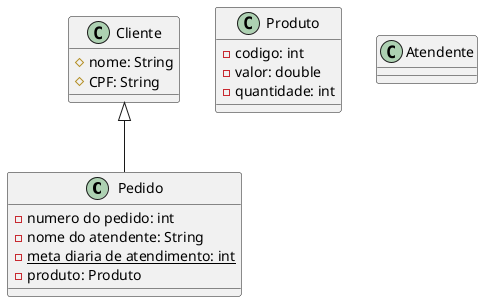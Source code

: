 @startuml
class Pedido extends Cliente {
    -numero do pedido: int
    -nome do atendente: String
    -{static} meta diaria de atendimento: int
    -produto: Produto
}
class Produto {
    -codigo: int
    -valor: double
    -quantidade: int
}
class Cliente {
    #nome: String
    #CPF: String
}
class Atendente {
    
}
@enduml
